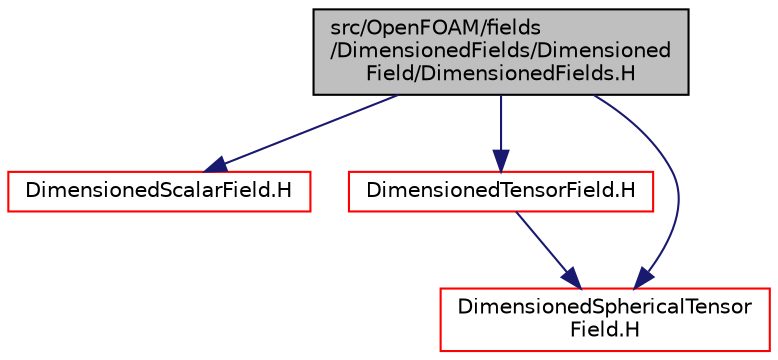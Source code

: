 digraph "src/OpenFOAM/fields/DimensionedFields/DimensionedField/DimensionedFields.H"
{
  bgcolor="transparent";
  edge [fontname="Helvetica",fontsize="10",labelfontname="Helvetica",labelfontsize="10"];
  node [fontname="Helvetica",fontsize="10",shape=record];
  Node1 [label="src/OpenFOAM/fields\l/DimensionedFields/Dimensioned\lField/DimensionedFields.H",height=0.2,width=0.4,color="black", fillcolor="grey75", style="filled", fontcolor="black"];
  Node1 -> Node2 [color="midnightblue",fontsize="10",style="solid",fontname="Helvetica"];
  Node2 [label="DimensionedScalarField.H",height=0.2,width=0.4,color="red",URL="$a07900.html",tooltip="Scalar specific part of the implementation of DimensionedField. "];
  Node1 -> Node3 [color="midnightblue",fontsize="10",style="solid",fontname="Helvetica"];
  Node3 [label="DimensionedTensorField.H",height=0.2,width=0.4,color="red",URL="$a07906.html",tooltip="Tensor specific part of the implementation of DimensionedField. "];
  Node3 -> Node4 [color="midnightblue",fontsize="10",style="solid",fontname="Helvetica"];
  Node4 [label="DimensionedSphericalTensor\lField.H",height=0.2,width=0.4,color="red",URL="$a07902.html",tooltip="Specialisation of DimensionedField<T, GeoMesh> for sphericalTensor. "];
  Node1 -> Node4 [color="midnightblue",fontsize="10",style="solid",fontname="Helvetica"];
}
